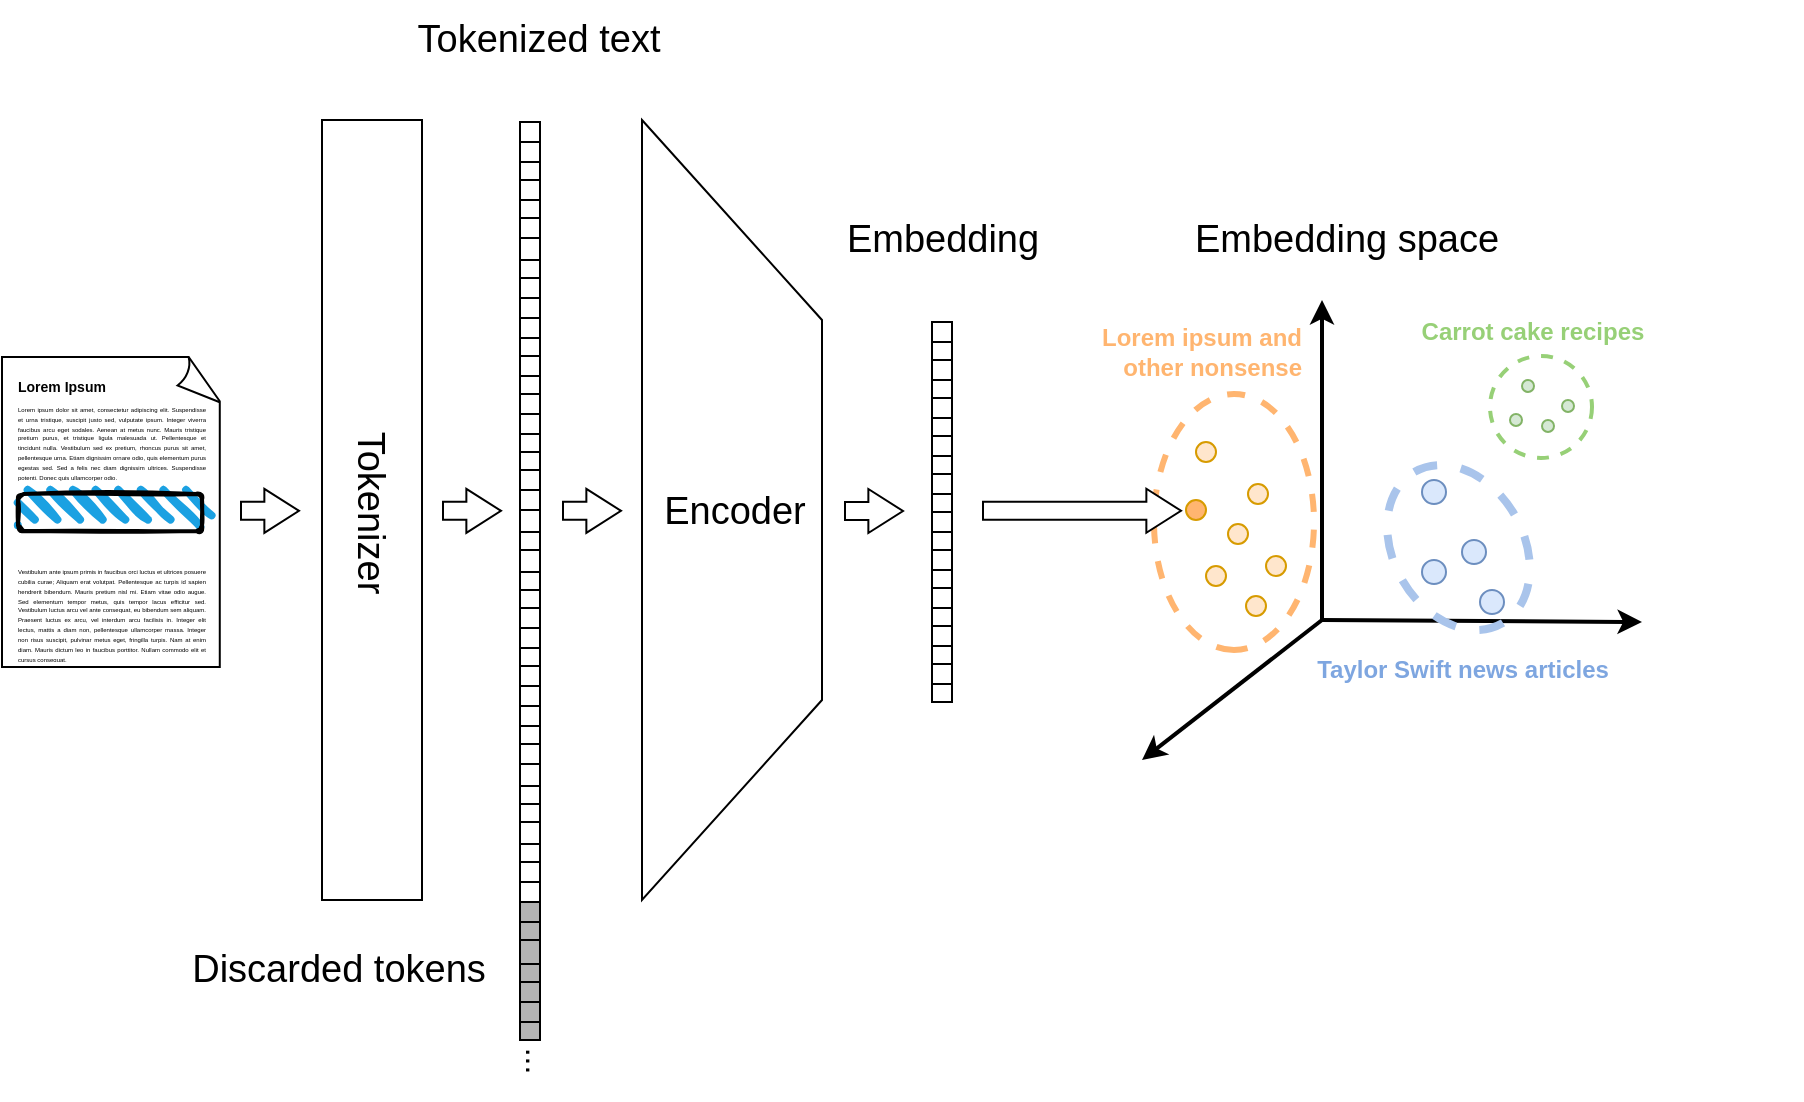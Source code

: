 <mxfile version="28.2.1">
  <diagram name="Page-1" id="63RkQB6hJiAMp5PNXHpP">
    <mxGraphModel dx="1408" dy="1123" grid="1" gridSize="10" guides="1" tooltips="1" connect="1" arrows="1" fold="1" page="1" pageScale="1" pageWidth="980" pageHeight="690" math="0" shadow="0">
      <root>
        <mxCell id="0" />
        <mxCell id="1" parent="0" />
        <mxCell id="D6EPefc00M1v3JbbzIcs-1" value="" style="shape=trapezoid;perimeter=trapezoidPerimeter;whiteSpace=wrap;html=1;fixedSize=1;rotation=90;size=100;" parent="1" vertex="1">
          <mxGeometry x="210" y="240" width="390" height="90" as="geometry" />
        </mxCell>
        <mxCell id="D6EPefc00M1v3JbbzIcs-21" value="" style="shape=table;startSize=0;container=1;collapsible=0;childLayout=tableLayout;" parent="1" vertex="1">
          <mxGeometry x="505" y="191" width="10" height="190" as="geometry" />
        </mxCell>
        <mxCell id="D6EPefc00M1v3JbbzIcs-22" value="" style="shape=tableRow;horizontal=0;startSize=0;swimlaneHead=0;swimlaneBody=0;strokeColor=inherit;top=0;left=0;bottom=0;right=0;collapsible=0;dropTarget=0;fillColor=none;points=[[0,0.5],[1,0.5]];portConstraint=eastwest;" parent="D6EPefc00M1v3JbbzIcs-21" vertex="1">
          <mxGeometry width="10" height="10" as="geometry" />
        </mxCell>
        <mxCell id="D6EPefc00M1v3JbbzIcs-23" value="" style="shape=partialRectangle;html=1;whiteSpace=wrap;connectable=0;strokeColor=inherit;overflow=hidden;fillColor=none;top=0;left=0;bottom=0;right=0;pointerEvents=1;" parent="D6EPefc00M1v3JbbzIcs-22" vertex="1">
          <mxGeometry width="10" height="10" as="geometry">
            <mxRectangle width="10" height="10" as="alternateBounds" />
          </mxGeometry>
        </mxCell>
        <mxCell id="D6EPefc00M1v3JbbzIcs-24" value="" style="shape=tableRow;horizontal=0;startSize=0;swimlaneHead=0;swimlaneBody=0;strokeColor=inherit;top=0;left=0;bottom=0;right=0;collapsible=0;dropTarget=0;fillColor=none;points=[[0,0.5],[1,0.5]];portConstraint=eastwest;" parent="D6EPefc00M1v3JbbzIcs-21" vertex="1">
          <mxGeometry y="10" width="10" height="9" as="geometry" />
        </mxCell>
        <mxCell id="D6EPefc00M1v3JbbzIcs-25" value="" style="shape=partialRectangle;html=1;whiteSpace=wrap;connectable=0;strokeColor=inherit;overflow=hidden;fillColor=none;top=0;left=0;bottom=0;right=0;pointerEvents=1;" parent="D6EPefc00M1v3JbbzIcs-24" vertex="1">
          <mxGeometry width="10" height="9" as="geometry">
            <mxRectangle width="10" height="9" as="alternateBounds" />
          </mxGeometry>
        </mxCell>
        <mxCell id="D6EPefc00M1v3JbbzIcs-26" value="" style="shape=tableRow;horizontal=0;startSize=0;swimlaneHead=0;swimlaneBody=0;strokeColor=inherit;top=0;left=0;bottom=0;right=0;collapsible=0;dropTarget=0;fillColor=none;points=[[0,0.5],[1,0.5]];portConstraint=eastwest;" parent="D6EPefc00M1v3JbbzIcs-21" vertex="1">
          <mxGeometry y="19" width="10" height="10" as="geometry" />
        </mxCell>
        <mxCell id="D6EPefc00M1v3JbbzIcs-27" value="" style="shape=partialRectangle;html=1;whiteSpace=wrap;connectable=0;strokeColor=inherit;overflow=hidden;fillColor=none;top=0;left=0;bottom=0;right=0;pointerEvents=1;" parent="D6EPefc00M1v3JbbzIcs-26" vertex="1">
          <mxGeometry width="10" height="10" as="geometry">
            <mxRectangle width="10" height="10" as="alternateBounds" />
          </mxGeometry>
        </mxCell>
        <mxCell id="D6EPefc00M1v3JbbzIcs-28" value="" style="shape=tableRow;horizontal=0;startSize=0;swimlaneHead=0;swimlaneBody=0;strokeColor=inherit;top=0;left=0;bottom=0;right=0;collapsible=0;dropTarget=0;fillColor=none;points=[[0,0.5],[1,0.5]];portConstraint=eastwest;" parent="D6EPefc00M1v3JbbzIcs-21" vertex="1">
          <mxGeometry y="29" width="10" height="9" as="geometry" />
        </mxCell>
        <mxCell id="D6EPefc00M1v3JbbzIcs-29" value="" style="shape=partialRectangle;html=1;whiteSpace=wrap;connectable=0;strokeColor=inherit;overflow=hidden;fillColor=none;top=0;left=0;bottom=0;right=0;pointerEvents=1;" parent="D6EPefc00M1v3JbbzIcs-28" vertex="1">
          <mxGeometry width="10" height="9" as="geometry">
            <mxRectangle width="10" height="9" as="alternateBounds" />
          </mxGeometry>
        </mxCell>
        <mxCell id="D6EPefc00M1v3JbbzIcs-30" value="" style="shape=tableRow;horizontal=0;startSize=0;swimlaneHead=0;swimlaneBody=0;strokeColor=inherit;top=0;left=0;bottom=0;right=0;collapsible=0;dropTarget=0;fillColor=none;points=[[0,0.5],[1,0.5]];portConstraint=eastwest;" parent="D6EPefc00M1v3JbbzIcs-21" vertex="1">
          <mxGeometry y="38" width="10" height="10" as="geometry" />
        </mxCell>
        <mxCell id="D6EPefc00M1v3JbbzIcs-31" value="" style="shape=partialRectangle;html=1;whiteSpace=wrap;connectable=0;strokeColor=inherit;overflow=hidden;fillColor=none;top=0;left=0;bottom=0;right=0;pointerEvents=1;" parent="D6EPefc00M1v3JbbzIcs-30" vertex="1">
          <mxGeometry width="10" height="10" as="geometry">
            <mxRectangle width="10" height="10" as="alternateBounds" />
          </mxGeometry>
        </mxCell>
        <mxCell id="D6EPefc00M1v3JbbzIcs-32" value="" style="shape=tableRow;horizontal=0;startSize=0;swimlaneHead=0;swimlaneBody=0;strokeColor=inherit;top=0;left=0;bottom=0;right=0;collapsible=0;dropTarget=0;fillColor=none;points=[[0,0.5],[1,0.5]];portConstraint=eastwest;" parent="D6EPefc00M1v3JbbzIcs-21" vertex="1">
          <mxGeometry y="48" width="10" height="9" as="geometry" />
        </mxCell>
        <mxCell id="D6EPefc00M1v3JbbzIcs-33" value="" style="shape=partialRectangle;html=1;whiteSpace=wrap;connectable=0;strokeColor=inherit;overflow=hidden;fillColor=none;top=0;left=0;bottom=0;right=0;pointerEvents=1;" parent="D6EPefc00M1v3JbbzIcs-32" vertex="1">
          <mxGeometry width="10" height="9" as="geometry">
            <mxRectangle width="10" height="9" as="alternateBounds" />
          </mxGeometry>
        </mxCell>
        <mxCell id="D6EPefc00M1v3JbbzIcs-34" value="" style="shape=tableRow;horizontal=0;startSize=0;swimlaneHead=0;swimlaneBody=0;strokeColor=inherit;top=0;left=0;bottom=0;right=0;collapsible=0;dropTarget=0;fillColor=none;points=[[0,0.5],[1,0.5]];portConstraint=eastwest;" parent="D6EPefc00M1v3JbbzIcs-21" vertex="1">
          <mxGeometry y="57" width="10" height="10" as="geometry" />
        </mxCell>
        <mxCell id="D6EPefc00M1v3JbbzIcs-35" value="" style="shape=partialRectangle;html=1;whiteSpace=wrap;connectable=0;strokeColor=inherit;overflow=hidden;fillColor=none;top=0;left=0;bottom=0;right=0;pointerEvents=1;" parent="D6EPefc00M1v3JbbzIcs-34" vertex="1">
          <mxGeometry width="10" height="10" as="geometry">
            <mxRectangle width="10" height="10" as="alternateBounds" />
          </mxGeometry>
        </mxCell>
        <mxCell id="D6EPefc00M1v3JbbzIcs-36" value="" style="shape=tableRow;horizontal=0;startSize=0;swimlaneHead=0;swimlaneBody=0;strokeColor=inherit;top=0;left=0;bottom=0;right=0;collapsible=0;dropTarget=0;fillColor=none;points=[[0,0.5],[1,0.5]];portConstraint=eastwest;" parent="D6EPefc00M1v3JbbzIcs-21" vertex="1">
          <mxGeometry y="67" width="10" height="9" as="geometry" />
        </mxCell>
        <mxCell id="D6EPefc00M1v3JbbzIcs-37" value="" style="shape=partialRectangle;html=1;whiteSpace=wrap;connectable=0;strokeColor=inherit;overflow=hidden;fillColor=none;top=0;left=0;bottom=0;right=0;pointerEvents=1;" parent="D6EPefc00M1v3JbbzIcs-36" vertex="1">
          <mxGeometry width="10" height="9" as="geometry">
            <mxRectangle width="10" height="9" as="alternateBounds" />
          </mxGeometry>
        </mxCell>
        <mxCell id="D6EPefc00M1v3JbbzIcs-38" value="" style="shape=tableRow;horizontal=0;startSize=0;swimlaneHead=0;swimlaneBody=0;strokeColor=inherit;top=0;left=0;bottom=0;right=0;collapsible=0;dropTarget=0;fillColor=none;points=[[0,0.5],[1,0.5]];portConstraint=eastwest;" parent="D6EPefc00M1v3JbbzIcs-21" vertex="1">
          <mxGeometry y="76" width="10" height="10" as="geometry" />
        </mxCell>
        <mxCell id="D6EPefc00M1v3JbbzIcs-39" value="" style="shape=partialRectangle;html=1;whiteSpace=wrap;connectable=0;strokeColor=inherit;overflow=hidden;fillColor=none;top=0;left=0;bottom=0;right=0;pointerEvents=1;" parent="D6EPefc00M1v3JbbzIcs-38" vertex="1">
          <mxGeometry width="10" height="10" as="geometry">
            <mxRectangle width="10" height="10" as="alternateBounds" />
          </mxGeometry>
        </mxCell>
        <mxCell id="D6EPefc00M1v3JbbzIcs-40" value="" style="shape=tableRow;horizontal=0;startSize=0;swimlaneHead=0;swimlaneBody=0;strokeColor=inherit;top=0;left=0;bottom=0;right=0;collapsible=0;dropTarget=0;fillColor=none;points=[[0,0.5],[1,0.5]];portConstraint=eastwest;" parent="D6EPefc00M1v3JbbzIcs-21" vertex="1">
          <mxGeometry y="86" width="10" height="9" as="geometry" />
        </mxCell>
        <mxCell id="D6EPefc00M1v3JbbzIcs-41" value="" style="shape=partialRectangle;html=1;whiteSpace=wrap;connectable=0;strokeColor=inherit;overflow=hidden;fillColor=none;top=0;left=0;bottom=0;right=0;pointerEvents=1;" parent="D6EPefc00M1v3JbbzIcs-40" vertex="1">
          <mxGeometry width="10" height="9" as="geometry">
            <mxRectangle width="10" height="9" as="alternateBounds" />
          </mxGeometry>
        </mxCell>
        <mxCell id="D6EPefc00M1v3JbbzIcs-42" value="" style="shape=tableRow;horizontal=0;startSize=0;swimlaneHead=0;swimlaneBody=0;strokeColor=inherit;top=0;left=0;bottom=0;right=0;collapsible=0;dropTarget=0;fillColor=none;points=[[0,0.5],[1,0.5]];portConstraint=eastwest;" parent="D6EPefc00M1v3JbbzIcs-21" vertex="1">
          <mxGeometry y="95" width="10" height="10" as="geometry" />
        </mxCell>
        <mxCell id="D6EPefc00M1v3JbbzIcs-43" value="" style="shape=partialRectangle;html=1;whiteSpace=wrap;connectable=0;strokeColor=inherit;overflow=hidden;fillColor=none;top=0;left=0;bottom=0;right=0;pointerEvents=1;" parent="D6EPefc00M1v3JbbzIcs-42" vertex="1">
          <mxGeometry width="10" height="10" as="geometry">
            <mxRectangle width="10" height="10" as="alternateBounds" />
          </mxGeometry>
        </mxCell>
        <mxCell id="D6EPefc00M1v3JbbzIcs-44" value="" style="shape=tableRow;horizontal=0;startSize=0;swimlaneHead=0;swimlaneBody=0;strokeColor=inherit;top=0;left=0;bottom=0;right=0;collapsible=0;dropTarget=0;fillColor=none;points=[[0,0.5],[1,0.5]];portConstraint=eastwest;" parent="D6EPefc00M1v3JbbzIcs-21" vertex="1">
          <mxGeometry y="105" width="10" height="9" as="geometry" />
        </mxCell>
        <mxCell id="D6EPefc00M1v3JbbzIcs-45" value="" style="shape=partialRectangle;html=1;whiteSpace=wrap;connectable=0;strokeColor=inherit;overflow=hidden;fillColor=none;top=0;left=0;bottom=0;right=0;pointerEvents=1;" parent="D6EPefc00M1v3JbbzIcs-44" vertex="1">
          <mxGeometry width="10" height="9" as="geometry">
            <mxRectangle width="10" height="9" as="alternateBounds" />
          </mxGeometry>
        </mxCell>
        <mxCell id="D6EPefc00M1v3JbbzIcs-46" value="" style="shape=tableRow;horizontal=0;startSize=0;swimlaneHead=0;swimlaneBody=0;strokeColor=inherit;top=0;left=0;bottom=0;right=0;collapsible=0;dropTarget=0;fillColor=none;points=[[0,0.5],[1,0.5]];portConstraint=eastwest;" parent="D6EPefc00M1v3JbbzIcs-21" vertex="1">
          <mxGeometry y="114" width="10" height="10" as="geometry" />
        </mxCell>
        <mxCell id="D6EPefc00M1v3JbbzIcs-47" value="" style="shape=partialRectangle;html=1;whiteSpace=wrap;connectable=0;strokeColor=inherit;overflow=hidden;fillColor=none;top=0;left=0;bottom=0;right=0;pointerEvents=1;" parent="D6EPefc00M1v3JbbzIcs-46" vertex="1">
          <mxGeometry width="10" height="10" as="geometry">
            <mxRectangle width="10" height="10" as="alternateBounds" />
          </mxGeometry>
        </mxCell>
        <mxCell id="D6EPefc00M1v3JbbzIcs-48" value="" style="shape=tableRow;horizontal=0;startSize=0;swimlaneHead=0;swimlaneBody=0;strokeColor=inherit;top=0;left=0;bottom=0;right=0;collapsible=0;dropTarget=0;fillColor=none;points=[[0,0.5],[1,0.5]];portConstraint=eastwest;" parent="D6EPefc00M1v3JbbzIcs-21" vertex="1">
          <mxGeometry y="124" width="10" height="9" as="geometry" />
        </mxCell>
        <mxCell id="D6EPefc00M1v3JbbzIcs-49" value="" style="shape=partialRectangle;html=1;whiteSpace=wrap;connectable=0;strokeColor=inherit;overflow=hidden;fillColor=none;top=0;left=0;bottom=0;right=0;pointerEvents=1;" parent="D6EPefc00M1v3JbbzIcs-48" vertex="1">
          <mxGeometry width="10" height="9" as="geometry">
            <mxRectangle width="10" height="9" as="alternateBounds" />
          </mxGeometry>
        </mxCell>
        <mxCell id="D6EPefc00M1v3JbbzIcs-50" value="" style="shape=tableRow;horizontal=0;startSize=0;swimlaneHead=0;swimlaneBody=0;strokeColor=inherit;top=0;left=0;bottom=0;right=0;collapsible=0;dropTarget=0;fillColor=none;points=[[0,0.5],[1,0.5]];portConstraint=eastwest;" parent="D6EPefc00M1v3JbbzIcs-21" vertex="1">
          <mxGeometry y="133" width="10" height="10" as="geometry" />
        </mxCell>
        <mxCell id="D6EPefc00M1v3JbbzIcs-51" value="" style="shape=partialRectangle;html=1;whiteSpace=wrap;connectable=0;strokeColor=inherit;overflow=hidden;fillColor=none;top=0;left=0;bottom=0;right=0;pointerEvents=1;" parent="D6EPefc00M1v3JbbzIcs-50" vertex="1">
          <mxGeometry width="10" height="10" as="geometry">
            <mxRectangle width="10" height="10" as="alternateBounds" />
          </mxGeometry>
        </mxCell>
        <mxCell id="D6EPefc00M1v3JbbzIcs-52" value="" style="shape=tableRow;horizontal=0;startSize=0;swimlaneHead=0;swimlaneBody=0;strokeColor=inherit;top=0;left=0;bottom=0;right=0;collapsible=0;dropTarget=0;fillColor=none;points=[[0,0.5],[1,0.5]];portConstraint=eastwest;" parent="D6EPefc00M1v3JbbzIcs-21" vertex="1">
          <mxGeometry y="143" width="10" height="9" as="geometry" />
        </mxCell>
        <mxCell id="D6EPefc00M1v3JbbzIcs-53" value="" style="shape=partialRectangle;html=1;whiteSpace=wrap;connectable=0;strokeColor=inherit;overflow=hidden;fillColor=none;top=0;left=0;bottom=0;right=0;pointerEvents=1;" parent="D6EPefc00M1v3JbbzIcs-52" vertex="1">
          <mxGeometry width="10" height="9" as="geometry">
            <mxRectangle width="10" height="9" as="alternateBounds" />
          </mxGeometry>
        </mxCell>
        <mxCell id="D6EPefc00M1v3JbbzIcs-54" value="" style="shape=tableRow;horizontal=0;startSize=0;swimlaneHead=0;swimlaneBody=0;strokeColor=inherit;top=0;left=0;bottom=0;right=0;collapsible=0;dropTarget=0;fillColor=none;points=[[0,0.5],[1,0.5]];portConstraint=eastwest;" parent="D6EPefc00M1v3JbbzIcs-21" vertex="1">
          <mxGeometry y="152" width="10" height="10" as="geometry" />
        </mxCell>
        <mxCell id="D6EPefc00M1v3JbbzIcs-55" value="" style="shape=partialRectangle;html=1;whiteSpace=wrap;connectable=0;strokeColor=inherit;overflow=hidden;fillColor=none;top=0;left=0;bottom=0;right=0;pointerEvents=1;" parent="D6EPefc00M1v3JbbzIcs-54" vertex="1">
          <mxGeometry width="10" height="10" as="geometry">
            <mxRectangle width="10" height="10" as="alternateBounds" />
          </mxGeometry>
        </mxCell>
        <mxCell id="D6EPefc00M1v3JbbzIcs-56" value="" style="shape=tableRow;horizontal=0;startSize=0;swimlaneHead=0;swimlaneBody=0;strokeColor=inherit;top=0;left=0;bottom=0;right=0;collapsible=0;dropTarget=0;fillColor=none;points=[[0,0.5],[1,0.5]];portConstraint=eastwest;" parent="D6EPefc00M1v3JbbzIcs-21" vertex="1">
          <mxGeometry y="162" width="10" height="9" as="geometry" />
        </mxCell>
        <mxCell id="D6EPefc00M1v3JbbzIcs-57" value="" style="shape=partialRectangle;html=1;whiteSpace=wrap;connectable=0;strokeColor=inherit;overflow=hidden;fillColor=none;top=0;left=0;bottom=0;right=0;pointerEvents=1;" parent="D6EPefc00M1v3JbbzIcs-56" vertex="1">
          <mxGeometry width="10" height="9" as="geometry">
            <mxRectangle width="10" height="9" as="alternateBounds" />
          </mxGeometry>
        </mxCell>
        <mxCell id="D6EPefc00M1v3JbbzIcs-58" value="" style="shape=tableRow;horizontal=0;startSize=0;swimlaneHead=0;swimlaneBody=0;strokeColor=inherit;top=0;left=0;bottom=0;right=0;collapsible=0;dropTarget=0;fillColor=none;points=[[0,0.5],[1,0.5]];portConstraint=eastwest;" parent="D6EPefc00M1v3JbbzIcs-21" vertex="1">
          <mxGeometry y="171" width="10" height="10" as="geometry" />
        </mxCell>
        <mxCell id="D6EPefc00M1v3JbbzIcs-59" value="" style="shape=partialRectangle;html=1;whiteSpace=wrap;connectable=0;strokeColor=inherit;overflow=hidden;fillColor=none;top=0;left=0;bottom=0;right=0;pointerEvents=1;" parent="D6EPefc00M1v3JbbzIcs-58" vertex="1">
          <mxGeometry width="10" height="10" as="geometry">
            <mxRectangle width="10" height="10" as="alternateBounds" />
          </mxGeometry>
        </mxCell>
        <mxCell id="D6EPefc00M1v3JbbzIcs-60" value="" style="shape=tableRow;horizontal=0;startSize=0;swimlaneHead=0;swimlaneBody=0;strokeColor=inherit;top=0;left=0;bottom=0;right=0;collapsible=0;dropTarget=0;fillColor=none;points=[[0,0.5],[1,0.5]];portConstraint=eastwest;" parent="D6EPefc00M1v3JbbzIcs-21" vertex="1">
          <mxGeometry y="181" width="10" height="9" as="geometry" />
        </mxCell>
        <mxCell id="D6EPefc00M1v3JbbzIcs-61" value="" style="shape=partialRectangle;html=1;whiteSpace=wrap;connectable=0;strokeColor=inherit;overflow=hidden;fillColor=none;top=0;left=0;bottom=0;right=0;pointerEvents=1;" parent="D6EPefc00M1v3JbbzIcs-60" vertex="1">
          <mxGeometry width="10" height="9" as="geometry">
            <mxRectangle width="10" height="9" as="alternateBounds" />
          </mxGeometry>
        </mxCell>
        <mxCell id="D6EPefc00M1v3JbbzIcs-62" value="&lt;div&gt;&lt;font style=&quot;font-size: 19px;&quot;&gt;Embedding&lt;/font&gt;&lt;/div&gt;" style="text;html=1;align=center;verticalAlign=middle;resizable=0;points=[];autosize=1;strokeColor=none;fillColor=none;" parent="1" vertex="1">
          <mxGeometry x="450" y="130" width="120" height="40" as="geometry" />
        </mxCell>
        <mxCell id="D6EPefc00M1v3JbbzIcs-63" value="&lt;font style=&quot;font-size: 19px;&quot;&gt;Encoder&lt;/font&gt;" style="text;html=1;align=center;verticalAlign=middle;resizable=0;points=[];autosize=1;strokeColor=none;fillColor=none;" parent="1" vertex="1">
          <mxGeometry x="361" y="266" width="90" height="40" as="geometry" />
        </mxCell>
        <mxCell id="D6EPefc00M1v3JbbzIcs-64" value="" style="shape=flexArrow;endArrow=classic;html=1;rounded=0;width=9;endSize=5.44;endWidth=12;" parent="1" edge="1">
          <mxGeometry width="50" height="50" relative="1" as="geometry">
            <mxPoint x="461" y="285.5" as="sourcePoint" />
            <mxPoint x="491" y="285.5" as="targetPoint" />
          </mxGeometry>
        </mxCell>
        <mxCell id="hwl1pWc82w8BFcPSDjfb-5" value="" style="group" vertex="1" connectable="0" parent="1">
          <mxGeometry x="40" y="208.5" width="110" height="155" as="geometry" />
        </mxCell>
        <mxCell id="hwl1pWc82w8BFcPSDjfb-1" value="" style="whiteSpace=wrap;html=1;shape=mxgraph.basic.document" vertex="1" parent="hwl1pWc82w8BFcPSDjfb-5">
          <mxGeometry width="110" height="155" as="geometry" />
        </mxCell>
        <mxCell id="hwl1pWc82w8BFcPSDjfb-3" value="&lt;div style=&quot;line-height: 30%;&quot;&gt;&lt;div align=&quot;justify&quot;&gt;&lt;font style=&quot;line-height: 30%; font-size: 7px;&quot;&gt;&lt;b&gt;Lorem Ipsum&lt;/b&gt;&lt;/font&gt;&lt;font style=&quot;line-height: 30%; font-size: 3px;&quot;&gt;&lt;font&gt;&lt;br&gt;&lt;br&gt;Lorem ipsum dolor sit amet, consectetur adipiscing elit. Suspendisse et urna tristique, suscipit justo sed, vulputate ipsum. Integer viverra faucibus arcu eget sodales. Aenean at metus nunc. Mauris tristique pretium purus, et tristique ligula malesuada ut. Pellentesque et tincidunt nulla. Vestibulum sed ex pretium, rhoncus purus sit amet, pellentesque urna. Etiam dignissim ornare odio, quis elementum purus egestas sed. Sed a felis nec diam dignissim ultrices. Suspendisse potenti. Donec quis ullamcorper odio.&lt;/font&gt;&lt;/font&gt;&lt;/div&gt;&lt;div align=&quot;justify&quot; style=&quot;line-height: 0%;&quot;&gt;&lt;font style=&quot;font-size: 3px;&quot;&gt;&lt;br&gt;&lt;/font&gt;&lt;/div&gt;&lt;div align=&quot;justify&quot; style=&quot;line-height: 0%;&quot;&gt;&lt;font style=&quot;font-size: 3px;&quot;&gt;&lt;br&gt;&lt;/font&gt;&lt;/div&gt;&lt;div align=&quot;justify&quot; style=&quot;line-height: 0%;&quot;&gt;&lt;font style=&quot;font-size: 3px;&quot;&gt;&lt;br&gt;&lt;/font&gt;&lt;/div&gt;&lt;div align=&quot;justify&quot; style=&quot;line-height: 0%;&quot;&gt;&lt;font style=&quot;font-size: 3px;&quot;&gt;&lt;br&gt;&lt;/font&gt;&lt;/div&gt;&lt;div align=&quot;justify&quot; style=&quot;line-height: 0%;&quot;&gt;&lt;font style=&quot;font-size: 3px;&quot;&gt;&lt;br&gt;&lt;/font&gt;&lt;/div&gt;&lt;div align=&quot;justify&quot; style=&quot;line-height: 0%;&quot;&gt;&lt;font style=&quot;font-size: 3px;&quot;&gt;&lt;br&gt;&lt;/font&gt;&lt;/div&gt;&lt;div align=&quot;justify&quot; style=&quot;line-height: 0%;&quot;&gt;&lt;font style=&quot;font-size: 3px;&quot;&gt;&lt;br&gt;&lt;/font&gt;&lt;/div&gt;&lt;div align=&quot;justify&quot; style=&quot;line-height: 0%;&quot;&gt;&lt;font style=&quot;font-size: 3px;&quot;&gt;&lt;br&gt;&lt;/font&gt;&lt;/div&gt;&lt;div align=&quot;justify&quot; style=&quot;line-height: 0%;&quot;&gt;&lt;font style=&quot;font-size: 3px;&quot;&gt;&lt;br&gt;&lt;/font&gt;&lt;/div&gt;&lt;div align=&quot;justify&quot; style=&quot;line-height: 0%;&quot;&gt;&lt;font style=&quot;font-size: 3px;&quot;&gt;&lt;br&gt;&lt;/font&gt;&lt;/div&gt;&lt;div align=&quot;justify&quot; style=&quot;line-height: 0%;&quot;&gt;&lt;font style=&quot;font-size: 3px;&quot;&gt;&lt;br&gt;&lt;/font&gt;&lt;/div&gt;&lt;div align=&quot;justify&quot; style=&quot;line-height: 0%;&quot;&gt;&lt;font style=&quot;font-size: 3px;&quot;&gt;&lt;br&gt;&lt;/font&gt;&lt;/div&gt;&lt;div align=&quot;justify&quot; style=&quot;line-height: 0%;&quot;&gt;&lt;font style=&quot;font-size: 3px;&quot;&gt;&lt;br&gt;&lt;/font&gt;&lt;/div&gt;&lt;div align=&quot;justify&quot; style=&quot;line-height: 0%;&quot;&gt;&lt;font style=&quot;font-size: 3px;&quot;&gt;&lt;br&gt;&lt;/font&gt;&lt;/div&gt;&lt;div align=&quot;justify&quot;&gt;&lt;font style=&quot;line-height: 30%; font-size: 3px;&quot;&gt;Vestibulum ante ipsum primis in faucibus orci luctus et ultrices posuere cubilia curae; Aliquam erat volutpat. Pellentesque ac turpis id sapien hendrerit bibendum. Mauris pretium nisl mi. Etiam vitae odio augue. Sed elementum tempor metus, quis tempor lacus efficitur sed. Vestibulum luctus arcu vel ante consequat, eu bibendum sem aliquam. Praesent luctus ex arcu, vel interdum arcu facilisis in. Integer elit lectus, mattis a diam non, pellentesque ullamcorper massa. Integer non risus suscipit, pulvinar metus eget, fringilla turpis. Nam at enim diam. Mauris dictum leo in faucibus porttitor. Nullam commodo elit et cursus consequat.&lt;/font&gt;&lt;/div&gt;&lt;/div&gt;" style="text;html=1;whiteSpace=wrap;overflow=hidden;rounded=0;spacing=0;" vertex="1" parent="hwl1pWc82w8BFcPSDjfb-5">
          <mxGeometry x="8" y="7" width="92" height="140" as="geometry" />
        </mxCell>
        <mxCell id="hwl1pWc82w8BFcPSDjfb-4" value="" style="rounded=1;whiteSpace=wrap;html=1;strokeWidth=2;fillWeight=4;hachureGap=8;hachureAngle=45;fillColor=#1ba1e2;sketch=1;" vertex="1" parent="hwl1pWc82w8BFcPSDjfb-5">
          <mxGeometry x="8" y="68.5" width="92" height="18.5" as="geometry" />
        </mxCell>
        <mxCell id="hwl1pWc82w8BFcPSDjfb-48" value="" style="rounded=0;whiteSpace=wrap;html=1;" vertex="1" parent="1">
          <mxGeometry x="200" y="90" width="50" height="390" as="geometry" />
        </mxCell>
        <mxCell id="hwl1pWc82w8BFcPSDjfb-168" value="&lt;font style=&quot;font-size: 19px;&quot;&gt;Tokenizer&lt;/font&gt;" style="text;html=1;align=center;verticalAlign=middle;resizable=0;points=[];autosize=1;strokeColor=none;fillColor=none;rotation=90;" vertex="1" parent="1">
          <mxGeometry x="174" y="266" width="100" height="40" as="geometry" />
        </mxCell>
        <mxCell id="hwl1pWc82w8BFcPSDjfb-221" value="" style="shape=flexArrow;endArrow=classic;html=1;rounded=0;width=9;endSize=5.44;endWidth=12;" edge="1" parent="1">
          <mxGeometry width="50" height="50" relative="1" as="geometry">
            <mxPoint x="159" y="285.41" as="sourcePoint" />
            <mxPoint x="189" y="285.41" as="targetPoint" />
          </mxGeometry>
        </mxCell>
        <mxCell id="hwl1pWc82w8BFcPSDjfb-222" value="" style="group" vertex="1" connectable="0" parent="1">
          <mxGeometry x="293" y="91" width="30" height="489" as="geometry" />
        </mxCell>
        <mxCell id="hwl1pWc82w8BFcPSDjfb-49" value="" style="shape=table;startSize=0;container=1;collapsible=0;childLayout=tableLayout;" vertex="1" parent="hwl1pWc82w8BFcPSDjfb-222">
          <mxGeometry x="6" width="10" height="390" as="geometry" />
        </mxCell>
        <mxCell id="hwl1pWc82w8BFcPSDjfb-50" value="" style="shape=tableRow;horizontal=0;startSize=0;swimlaneHead=0;swimlaneBody=0;strokeColor=inherit;top=0;left=0;bottom=0;right=0;collapsible=0;dropTarget=0;fillColor=none;points=[[0,0.5],[1,0.5]];portConstraint=eastwest;" vertex="1" parent="hwl1pWc82w8BFcPSDjfb-49">
          <mxGeometry width="10" height="10" as="geometry" />
        </mxCell>
        <mxCell id="hwl1pWc82w8BFcPSDjfb-51" value="" style="shape=partialRectangle;html=1;whiteSpace=wrap;connectable=0;strokeColor=inherit;overflow=hidden;fillColor=none;top=0;left=0;bottom=0;right=0;pointerEvents=1;" vertex="1" parent="hwl1pWc82w8BFcPSDjfb-50">
          <mxGeometry width="10" height="10" as="geometry">
            <mxRectangle width="10" height="10" as="alternateBounds" />
          </mxGeometry>
        </mxCell>
        <mxCell id="hwl1pWc82w8BFcPSDjfb-52" value="" style="shape=tableRow;horizontal=0;startSize=0;swimlaneHead=0;swimlaneBody=0;strokeColor=inherit;top=0;left=0;bottom=0;right=0;collapsible=0;dropTarget=0;fillColor=none;points=[[0,0.5],[1,0.5]];portConstraint=eastwest;" vertex="1" parent="hwl1pWc82w8BFcPSDjfb-49">
          <mxGeometry y="10" width="10" height="10" as="geometry" />
        </mxCell>
        <mxCell id="hwl1pWc82w8BFcPSDjfb-53" value="" style="shape=partialRectangle;html=1;whiteSpace=wrap;connectable=0;strokeColor=inherit;overflow=hidden;fillColor=none;top=0;left=0;bottom=0;right=0;pointerEvents=1;" vertex="1" parent="hwl1pWc82w8BFcPSDjfb-52">
          <mxGeometry width="10" height="10" as="geometry">
            <mxRectangle width="10" height="10" as="alternateBounds" />
          </mxGeometry>
        </mxCell>
        <mxCell id="hwl1pWc82w8BFcPSDjfb-54" value="" style="shape=tableRow;horizontal=0;startSize=0;swimlaneHead=0;swimlaneBody=0;strokeColor=inherit;top=0;left=0;bottom=0;right=0;collapsible=0;dropTarget=0;fillColor=none;points=[[0,0.5],[1,0.5]];portConstraint=eastwest;" vertex="1" parent="hwl1pWc82w8BFcPSDjfb-49">
          <mxGeometry y="20" width="10" height="9" as="geometry" />
        </mxCell>
        <mxCell id="hwl1pWc82w8BFcPSDjfb-55" value="" style="shape=partialRectangle;html=1;whiteSpace=wrap;connectable=0;strokeColor=inherit;overflow=hidden;fillColor=none;top=0;left=0;bottom=0;right=0;pointerEvents=1;" vertex="1" parent="hwl1pWc82w8BFcPSDjfb-54">
          <mxGeometry width="10" height="9" as="geometry">
            <mxRectangle width="10" height="9" as="alternateBounds" />
          </mxGeometry>
        </mxCell>
        <mxCell id="hwl1pWc82w8BFcPSDjfb-56" value="" style="shape=tableRow;horizontal=0;startSize=0;swimlaneHead=0;swimlaneBody=0;strokeColor=inherit;top=0;left=0;bottom=0;right=0;collapsible=0;dropTarget=0;fillColor=none;points=[[0,0.5],[1,0.5]];portConstraint=eastwest;" vertex="1" parent="hwl1pWc82w8BFcPSDjfb-49">
          <mxGeometry y="29" width="10" height="10" as="geometry" />
        </mxCell>
        <mxCell id="hwl1pWc82w8BFcPSDjfb-57" value="" style="shape=partialRectangle;html=1;whiteSpace=wrap;connectable=0;strokeColor=inherit;overflow=hidden;fillColor=none;top=0;left=0;bottom=0;right=0;pointerEvents=1;" vertex="1" parent="hwl1pWc82w8BFcPSDjfb-56">
          <mxGeometry width="10" height="10" as="geometry">
            <mxRectangle width="10" height="10" as="alternateBounds" />
          </mxGeometry>
        </mxCell>
        <mxCell id="hwl1pWc82w8BFcPSDjfb-58" value="" style="shape=tableRow;horizontal=0;startSize=0;swimlaneHead=0;swimlaneBody=0;strokeColor=inherit;top=0;left=0;bottom=0;right=0;collapsible=0;dropTarget=0;fillColor=none;points=[[0,0.5],[1,0.5]];portConstraint=eastwest;" vertex="1" parent="hwl1pWc82w8BFcPSDjfb-49">
          <mxGeometry y="39" width="10" height="9" as="geometry" />
        </mxCell>
        <mxCell id="hwl1pWc82w8BFcPSDjfb-59" value="" style="shape=partialRectangle;html=1;whiteSpace=wrap;connectable=0;strokeColor=inherit;overflow=hidden;fillColor=none;top=0;left=0;bottom=0;right=0;pointerEvents=1;" vertex="1" parent="hwl1pWc82w8BFcPSDjfb-58">
          <mxGeometry width="10" height="9" as="geometry">
            <mxRectangle width="10" height="9" as="alternateBounds" />
          </mxGeometry>
        </mxCell>
        <mxCell id="hwl1pWc82w8BFcPSDjfb-60" value="" style="shape=tableRow;horizontal=0;startSize=0;swimlaneHead=0;swimlaneBody=0;strokeColor=inherit;top=0;left=0;bottom=0;right=0;collapsible=0;dropTarget=0;fillColor=none;points=[[0,0.5],[1,0.5]];portConstraint=eastwest;" vertex="1" parent="hwl1pWc82w8BFcPSDjfb-49">
          <mxGeometry y="48" width="10" height="10" as="geometry" />
        </mxCell>
        <mxCell id="hwl1pWc82w8BFcPSDjfb-61" value="" style="shape=partialRectangle;html=1;whiteSpace=wrap;connectable=0;strokeColor=inherit;overflow=hidden;fillColor=none;top=0;left=0;bottom=0;right=0;pointerEvents=1;" vertex="1" parent="hwl1pWc82w8BFcPSDjfb-60">
          <mxGeometry width="10" height="10" as="geometry">
            <mxRectangle width="10" height="10" as="alternateBounds" />
          </mxGeometry>
        </mxCell>
        <mxCell id="hwl1pWc82w8BFcPSDjfb-62" value="" style="shape=tableRow;horizontal=0;startSize=0;swimlaneHead=0;swimlaneBody=0;strokeColor=inherit;top=0;left=0;bottom=0;right=0;collapsible=0;dropTarget=0;fillColor=none;points=[[0,0.5],[1,0.5]];portConstraint=eastwest;" vertex="1" parent="hwl1pWc82w8BFcPSDjfb-49">
          <mxGeometry y="58" width="10" height="11" as="geometry" />
        </mxCell>
        <mxCell id="hwl1pWc82w8BFcPSDjfb-63" value="" style="shape=partialRectangle;html=1;whiteSpace=wrap;connectable=0;strokeColor=inherit;overflow=hidden;fillColor=none;top=0;left=0;bottom=0;right=0;pointerEvents=1;" vertex="1" parent="hwl1pWc82w8BFcPSDjfb-62">
          <mxGeometry width="10" height="11" as="geometry">
            <mxRectangle width="10" height="11" as="alternateBounds" />
          </mxGeometry>
        </mxCell>
        <mxCell id="hwl1pWc82w8BFcPSDjfb-64" value="" style="shape=tableRow;horizontal=0;startSize=0;swimlaneHead=0;swimlaneBody=0;strokeColor=inherit;top=0;left=0;bottom=0;right=0;collapsible=0;dropTarget=0;fillColor=none;points=[[0,0.5],[1,0.5]];portConstraint=eastwest;" vertex="1" parent="hwl1pWc82w8BFcPSDjfb-49">
          <mxGeometry y="69" width="10" height="9" as="geometry" />
        </mxCell>
        <mxCell id="hwl1pWc82w8BFcPSDjfb-65" value="" style="shape=partialRectangle;html=1;whiteSpace=wrap;connectable=0;strokeColor=inherit;overflow=hidden;fillColor=none;top=0;left=0;bottom=0;right=0;pointerEvents=1;" vertex="1" parent="hwl1pWc82w8BFcPSDjfb-64">
          <mxGeometry width="10" height="9" as="geometry">
            <mxRectangle width="10" height="9" as="alternateBounds" />
          </mxGeometry>
        </mxCell>
        <mxCell id="hwl1pWc82w8BFcPSDjfb-66" value="" style="shape=tableRow;horizontal=0;startSize=0;swimlaneHead=0;swimlaneBody=0;strokeColor=inherit;top=0;left=0;bottom=0;right=0;collapsible=0;dropTarget=0;fillColor=none;points=[[0,0.5],[1,0.5]];portConstraint=eastwest;" vertex="1" parent="hwl1pWc82w8BFcPSDjfb-49">
          <mxGeometry y="78" width="10" height="10" as="geometry" />
        </mxCell>
        <mxCell id="hwl1pWc82w8BFcPSDjfb-67" value="" style="shape=partialRectangle;html=1;whiteSpace=wrap;connectable=0;strokeColor=inherit;overflow=hidden;fillColor=none;top=0;left=0;bottom=0;right=0;pointerEvents=1;" vertex="1" parent="hwl1pWc82w8BFcPSDjfb-66">
          <mxGeometry width="10" height="10" as="geometry">
            <mxRectangle width="10" height="10" as="alternateBounds" />
          </mxGeometry>
        </mxCell>
        <mxCell id="hwl1pWc82w8BFcPSDjfb-68" value="" style="shape=tableRow;horizontal=0;startSize=0;swimlaneHead=0;swimlaneBody=0;strokeColor=inherit;top=0;left=0;bottom=0;right=0;collapsible=0;dropTarget=0;fillColor=none;points=[[0,0.5],[1,0.5]];portConstraint=eastwest;" vertex="1" parent="hwl1pWc82w8BFcPSDjfb-49">
          <mxGeometry y="88" width="10" height="10" as="geometry" />
        </mxCell>
        <mxCell id="hwl1pWc82w8BFcPSDjfb-69" value="" style="shape=partialRectangle;html=1;whiteSpace=wrap;connectable=0;strokeColor=inherit;overflow=hidden;fillColor=none;top=0;left=0;bottom=0;right=0;pointerEvents=1;" vertex="1" parent="hwl1pWc82w8BFcPSDjfb-68">
          <mxGeometry width="10" height="10" as="geometry">
            <mxRectangle width="10" height="10" as="alternateBounds" />
          </mxGeometry>
        </mxCell>
        <mxCell id="hwl1pWc82w8BFcPSDjfb-70" value="" style="shape=tableRow;horizontal=0;startSize=0;swimlaneHead=0;swimlaneBody=0;strokeColor=inherit;top=0;left=0;bottom=0;right=0;collapsible=0;dropTarget=0;fillColor=none;points=[[0,0.5],[1,0.5]];portConstraint=eastwest;" vertex="1" parent="hwl1pWc82w8BFcPSDjfb-49">
          <mxGeometry y="98" width="10" height="10" as="geometry" />
        </mxCell>
        <mxCell id="hwl1pWc82w8BFcPSDjfb-71" value="" style="shape=partialRectangle;html=1;whiteSpace=wrap;connectable=0;strokeColor=inherit;overflow=hidden;fillColor=none;top=0;left=0;bottom=0;right=0;pointerEvents=1;" vertex="1" parent="hwl1pWc82w8BFcPSDjfb-70">
          <mxGeometry width="10" height="10" as="geometry">
            <mxRectangle width="10" height="10" as="alternateBounds" />
          </mxGeometry>
        </mxCell>
        <mxCell id="hwl1pWc82w8BFcPSDjfb-72" value="" style="shape=tableRow;horizontal=0;startSize=0;swimlaneHead=0;swimlaneBody=0;strokeColor=inherit;top=0;left=0;bottom=0;right=0;collapsible=0;dropTarget=0;fillColor=none;points=[[0,0.5],[1,0.5]];portConstraint=eastwest;" vertex="1" parent="hwl1pWc82w8BFcPSDjfb-49">
          <mxGeometry y="108" width="10" height="9" as="geometry" />
        </mxCell>
        <mxCell id="hwl1pWc82w8BFcPSDjfb-73" value="" style="shape=partialRectangle;html=1;whiteSpace=wrap;connectable=0;strokeColor=inherit;overflow=hidden;fillColor=none;top=0;left=0;bottom=0;right=0;pointerEvents=1;" vertex="1" parent="hwl1pWc82w8BFcPSDjfb-72">
          <mxGeometry width="10" height="9" as="geometry">
            <mxRectangle width="10" height="9" as="alternateBounds" />
          </mxGeometry>
        </mxCell>
        <mxCell id="hwl1pWc82w8BFcPSDjfb-74" value="" style="shape=tableRow;horizontal=0;startSize=0;swimlaneHead=0;swimlaneBody=0;strokeColor=inherit;top=0;left=0;bottom=0;right=0;collapsible=0;dropTarget=0;fillColor=none;points=[[0,0.5],[1,0.5]];portConstraint=eastwest;" vertex="1" parent="hwl1pWc82w8BFcPSDjfb-49">
          <mxGeometry y="117" width="10" height="10" as="geometry" />
        </mxCell>
        <mxCell id="hwl1pWc82w8BFcPSDjfb-75" value="" style="shape=partialRectangle;html=1;whiteSpace=wrap;connectable=0;strokeColor=inherit;overflow=hidden;fillColor=none;top=0;left=0;bottom=0;right=0;pointerEvents=1;" vertex="1" parent="hwl1pWc82w8BFcPSDjfb-74">
          <mxGeometry width="10" height="10" as="geometry">
            <mxRectangle width="10" height="10" as="alternateBounds" />
          </mxGeometry>
        </mxCell>
        <mxCell id="hwl1pWc82w8BFcPSDjfb-76" value="" style="shape=tableRow;horizontal=0;startSize=0;swimlaneHead=0;swimlaneBody=0;strokeColor=inherit;top=0;left=0;bottom=0;right=0;collapsible=0;dropTarget=0;fillColor=none;points=[[0,0.5],[1,0.5]];portConstraint=eastwest;" vertex="1" parent="hwl1pWc82w8BFcPSDjfb-49">
          <mxGeometry y="127" width="10" height="9" as="geometry" />
        </mxCell>
        <mxCell id="hwl1pWc82w8BFcPSDjfb-77" value="" style="shape=partialRectangle;html=1;whiteSpace=wrap;connectable=0;strokeColor=inherit;overflow=hidden;fillColor=none;top=0;left=0;bottom=0;right=0;pointerEvents=1;" vertex="1" parent="hwl1pWc82w8BFcPSDjfb-76">
          <mxGeometry width="10" height="9" as="geometry">
            <mxRectangle width="10" height="9" as="alternateBounds" />
          </mxGeometry>
        </mxCell>
        <mxCell id="hwl1pWc82w8BFcPSDjfb-78" value="" style="shape=tableRow;horizontal=0;startSize=0;swimlaneHead=0;swimlaneBody=0;strokeColor=inherit;top=0;left=0;bottom=0;right=0;collapsible=0;dropTarget=0;fillColor=none;points=[[0,0.5],[1,0.5]];portConstraint=eastwest;" vertex="1" parent="hwl1pWc82w8BFcPSDjfb-49">
          <mxGeometry y="136" width="10" height="10" as="geometry" />
        </mxCell>
        <mxCell id="hwl1pWc82w8BFcPSDjfb-79" value="" style="shape=partialRectangle;html=1;whiteSpace=wrap;connectable=0;strokeColor=inherit;overflow=hidden;fillColor=none;top=0;left=0;bottom=0;right=0;pointerEvents=1;" vertex="1" parent="hwl1pWc82w8BFcPSDjfb-78">
          <mxGeometry width="10" height="10" as="geometry">
            <mxRectangle width="10" height="10" as="alternateBounds" />
          </mxGeometry>
        </mxCell>
        <mxCell id="hwl1pWc82w8BFcPSDjfb-80" value="" style="shape=tableRow;horizontal=0;startSize=0;swimlaneHead=0;swimlaneBody=0;strokeColor=inherit;top=0;left=0;bottom=0;right=0;collapsible=0;dropTarget=0;fillColor=none;points=[[0,0.5],[1,0.5]];portConstraint=eastwest;" vertex="1" parent="hwl1pWc82w8BFcPSDjfb-49">
          <mxGeometry y="146" width="10" height="10" as="geometry" />
        </mxCell>
        <mxCell id="hwl1pWc82w8BFcPSDjfb-81" value="" style="shape=partialRectangle;html=1;whiteSpace=wrap;connectable=0;strokeColor=inherit;overflow=hidden;fillColor=none;top=0;left=0;bottom=0;right=0;pointerEvents=1;" vertex="1" parent="hwl1pWc82w8BFcPSDjfb-80">
          <mxGeometry width="10" height="10" as="geometry">
            <mxRectangle width="10" height="10" as="alternateBounds" />
          </mxGeometry>
        </mxCell>
        <mxCell id="hwl1pWc82w8BFcPSDjfb-82" value="" style="shape=tableRow;horizontal=0;startSize=0;swimlaneHead=0;swimlaneBody=0;strokeColor=inherit;top=0;left=0;bottom=0;right=0;collapsible=0;dropTarget=0;fillColor=none;points=[[0,0.5],[1,0.5]];portConstraint=eastwest;" vertex="1" parent="hwl1pWc82w8BFcPSDjfb-49">
          <mxGeometry y="156" width="10" height="9" as="geometry" />
        </mxCell>
        <mxCell id="hwl1pWc82w8BFcPSDjfb-83" value="" style="shape=partialRectangle;html=1;whiteSpace=wrap;connectable=0;strokeColor=inherit;overflow=hidden;fillColor=none;top=0;left=0;bottom=0;right=0;pointerEvents=1;" vertex="1" parent="hwl1pWc82w8BFcPSDjfb-82">
          <mxGeometry width="10" height="9" as="geometry">
            <mxRectangle width="10" height="9" as="alternateBounds" />
          </mxGeometry>
        </mxCell>
        <mxCell id="hwl1pWc82w8BFcPSDjfb-84" value="" style="shape=tableRow;horizontal=0;startSize=0;swimlaneHead=0;swimlaneBody=0;strokeColor=inherit;top=0;left=0;bottom=0;right=0;collapsible=0;dropTarget=0;fillColor=none;points=[[0,0.5],[1,0.5]];portConstraint=eastwest;" vertex="1" parent="hwl1pWc82w8BFcPSDjfb-49">
          <mxGeometry y="165" width="10" height="9" as="geometry" />
        </mxCell>
        <mxCell id="hwl1pWc82w8BFcPSDjfb-85" value="" style="shape=partialRectangle;html=1;whiteSpace=wrap;connectable=0;strokeColor=inherit;overflow=hidden;fillColor=none;top=0;left=0;bottom=0;right=0;pointerEvents=1;" vertex="1" parent="hwl1pWc82w8BFcPSDjfb-84">
          <mxGeometry width="10" height="9" as="geometry">
            <mxRectangle width="10" height="9" as="alternateBounds" />
          </mxGeometry>
        </mxCell>
        <mxCell id="hwl1pWc82w8BFcPSDjfb-86" value="" style="shape=tableRow;horizontal=0;startSize=0;swimlaneHead=0;swimlaneBody=0;strokeColor=inherit;top=0;left=0;bottom=0;right=0;collapsible=0;dropTarget=0;fillColor=none;points=[[0,0.5],[1,0.5]];portConstraint=eastwest;" vertex="1" parent="hwl1pWc82w8BFcPSDjfb-49">
          <mxGeometry y="174" width="10" height="10" as="geometry" />
        </mxCell>
        <mxCell id="hwl1pWc82w8BFcPSDjfb-87" value="" style="shape=partialRectangle;html=1;whiteSpace=wrap;connectable=0;strokeColor=inherit;overflow=hidden;fillColor=none;top=0;left=0;bottom=0;right=0;pointerEvents=1;" vertex="1" parent="hwl1pWc82w8BFcPSDjfb-86">
          <mxGeometry width="10" height="10" as="geometry">
            <mxRectangle width="10" height="10" as="alternateBounds" />
          </mxGeometry>
        </mxCell>
        <mxCell id="hwl1pWc82w8BFcPSDjfb-88" value="" style="shape=tableRow;horizontal=0;startSize=0;swimlaneHead=0;swimlaneBody=0;strokeColor=inherit;top=0;left=0;bottom=0;right=0;collapsible=0;dropTarget=0;fillColor=none;points=[[0,0.5],[1,0.5]];portConstraint=eastwest;" vertex="1" parent="hwl1pWc82w8BFcPSDjfb-49">
          <mxGeometry y="184" width="10" height="10" as="geometry" />
        </mxCell>
        <mxCell id="hwl1pWc82w8BFcPSDjfb-89" value="" style="shape=partialRectangle;html=1;whiteSpace=wrap;connectable=0;strokeColor=inherit;overflow=hidden;fillColor=none;top=0;left=0;bottom=0;right=0;pointerEvents=1;" vertex="1" parent="hwl1pWc82w8BFcPSDjfb-88">
          <mxGeometry width="10" height="10" as="geometry">
            <mxRectangle width="10" height="10" as="alternateBounds" />
          </mxGeometry>
        </mxCell>
        <mxCell id="hwl1pWc82w8BFcPSDjfb-92" style="shape=tableRow;horizontal=0;startSize=0;swimlaneHead=0;swimlaneBody=0;strokeColor=inherit;top=0;left=0;bottom=0;right=0;collapsible=0;dropTarget=0;fillColor=none;points=[[0,0.5],[1,0.5]];portConstraint=eastwest;" vertex="1" parent="hwl1pWc82w8BFcPSDjfb-49">
          <mxGeometry y="194" width="10" height="11" as="geometry" />
        </mxCell>
        <mxCell id="hwl1pWc82w8BFcPSDjfb-93" style="shape=partialRectangle;html=1;whiteSpace=wrap;connectable=0;strokeColor=inherit;overflow=hidden;fillColor=none;top=0;left=0;bottom=0;right=0;pointerEvents=1;" vertex="1" parent="hwl1pWc82w8BFcPSDjfb-92">
          <mxGeometry width="10" height="11" as="geometry">
            <mxRectangle width="10" height="11" as="alternateBounds" />
          </mxGeometry>
        </mxCell>
        <mxCell id="hwl1pWc82w8BFcPSDjfb-90" style="shape=tableRow;horizontal=0;startSize=0;swimlaneHead=0;swimlaneBody=0;strokeColor=inherit;top=0;left=0;bottom=0;right=0;collapsible=0;dropTarget=0;fillColor=none;points=[[0,0.5],[1,0.5]];portConstraint=eastwest;" vertex="1" parent="hwl1pWc82w8BFcPSDjfb-49">
          <mxGeometry y="205" width="10" height="9" as="geometry" />
        </mxCell>
        <mxCell id="hwl1pWc82w8BFcPSDjfb-91" style="shape=partialRectangle;html=1;whiteSpace=wrap;connectable=0;strokeColor=inherit;overflow=hidden;fillColor=none;top=0;left=0;bottom=0;right=0;pointerEvents=1;" vertex="1" parent="hwl1pWc82w8BFcPSDjfb-90">
          <mxGeometry width="10" height="9" as="geometry">
            <mxRectangle width="10" height="9" as="alternateBounds" />
          </mxGeometry>
        </mxCell>
        <mxCell id="hwl1pWc82w8BFcPSDjfb-94" style="shape=tableRow;horizontal=0;startSize=0;swimlaneHead=0;swimlaneBody=0;strokeColor=inherit;top=0;left=0;bottom=0;right=0;collapsible=0;dropTarget=0;fillColor=none;points=[[0,0.5],[1,0.5]];portConstraint=eastwest;" vertex="1" parent="hwl1pWc82w8BFcPSDjfb-49">
          <mxGeometry y="214" width="10" height="11" as="geometry" />
        </mxCell>
        <mxCell id="hwl1pWc82w8BFcPSDjfb-95" style="shape=partialRectangle;html=1;whiteSpace=wrap;connectable=0;strokeColor=inherit;overflow=hidden;fillColor=none;top=0;left=0;bottom=0;right=0;pointerEvents=1;" vertex="1" parent="hwl1pWc82w8BFcPSDjfb-94">
          <mxGeometry width="10" height="11" as="geometry">
            <mxRectangle width="10" height="11" as="alternateBounds" />
          </mxGeometry>
        </mxCell>
        <mxCell id="hwl1pWc82w8BFcPSDjfb-96" style="shape=tableRow;horizontal=0;startSize=0;swimlaneHead=0;swimlaneBody=0;strokeColor=inherit;top=0;left=0;bottom=0;right=0;collapsible=0;dropTarget=0;fillColor=none;points=[[0,0.5],[1,0.5]];portConstraint=eastwest;" vertex="1" parent="hwl1pWc82w8BFcPSDjfb-49">
          <mxGeometry y="225" width="10" height="9" as="geometry" />
        </mxCell>
        <mxCell id="hwl1pWc82w8BFcPSDjfb-97" style="shape=partialRectangle;html=1;whiteSpace=wrap;connectable=0;strokeColor=inherit;overflow=hidden;fillColor=none;top=0;left=0;bottom=0;right=0;pointerEvents=1;" vertex="1" parent="hwl1pWc82w8BFcPSDjfb-96">
          <mxGeometry width="10" height="9" as="geometry">
            <mxRectangle width="10" height="9" as="alternateBounds" />
          </mxGeometry>
        </mxCell>
        <mxCell id="hwl1pWc82w8BFcPSDjfb-98" style="shape=tableRow;horizontal=0;startSize=0;swimlaneHead=0;swimlaneBody=0;strokeColor=inherit;top=0;left=0;bottom=0;right=0;collapsible=0;dropTarget=0;fillColor=none;points=[[0,0.5],[1,0.5]];portConstraint=eastwest;" vertex="1" parent="hwl1pWc82w8BFcPSDjfb-49">
          <mxGeometry y="234" width="10" height="9" as="geometry" />
        </mxCell>
        <mxCell id="hwl1pWc82w8BFcPSDjfb-99" style="shape=partialRectangle;html=1;whiteSpace=wrap;connectable=0;strokeColor=inherit;overflow=hidden;fillColor=none;top=0;left=0;bottom=0;right=0;pointerEvents=1;" vertex="1" parent="hwl1pWc82w8BFcPSDjfb-98">
          <mxGeometry width="10" height="9" as="geometry">
            <mxRectangle width="10" height="9" as="alternateBounds" />
          </mxGeometry>
        </mxCell>
        <mxCell id="hwl1pWc82w8BFcPSDjfb-100" style="shape=tableRow;horizontal=0;startSize=0;swimlaneHead=0;swimlaneBody=0;strokeColor=inherit;top=0;left=0;bottom=0;right=0;collapsible=0;dropTarget=0;fillColor=none;points=[[0,0.5],[1,0.5]];portConstraint=eastwest;" vertex="1" parent="hwl1pWc82w8BFcPSDjfb-49">
          <mxGeometry y="243" width="10" height="10" as="geometry" />
        </mxCell>
        <mxCell id="hwl1pWc82w8BFcPSDjfb-101" style="shape=partialRectangle;html=1;whiteSpace=wrap;connectable=0;strokeColor=inherit;overflow=hidden;fillColor=none;top=0;left=0;bottom=0;right=0;pointerEvents=1;" vertex="1" parent="hwl1pWc82w8BFcPSDjfb-100">
          <mxGeometry width="10" height="10" as="geometry">
            <mxRectangle width="10" height="10" as="alternateBounds" />
          </mxGeometry>
        </mxCell>
        <mxCell id="hwl1pWc82w8BFcPSDjfb-102" style="shape=tableRow;horizontal=0;startSize=0;swimlaneHead=0;swimlaneBody=0;strokeColor=inherit;top=0;left=0;bottom=0;right=0;collapsible=0;dropTarget=0;fillColor=none;points=[[0,0.5],[1,0.5]];portConstraint=eastwest;" vertex="1" parent="hwl1pWc82w8BFcPSDjfb-49">
          <mxGeometry y="253" width="10" height="10" as="geometry" />
        </mxCell>
        <mxCell id="hwl1pWc82w8BFcPSDjfb-103" style="shape=partialRectangle;html=1;whiteSpace=wrap;connectable=0;strokeColor=inherit;overflow=hidden;fillColor=none;top=0;left=0;bottom=0;right=0;pointerEvents=1;" vertex="1" parent="hwl1pWc82w8BFcPSDjfb-102">
          <mxGeometry width="10" height="10" as="geometry">
            <mxRectangle width="10" height="10" as="alternateBounds" />
          </mxGeometry>
        </mxCell>
        <mxCell id="hwl1pWc82w8BFcPSDjfb-104" style="shape=tableRow;horizontal=0;startSize=0;swimlaneHead=0;swimlaneBody=0;strokeColor=inherit;top=0;left=0;bottom=0;right=0;collapsible=0;dropTarget=0;fillColor=none;points=[[0,0.5],[1,0.5]];portConstraint=eastwest;" vertex="1" parent="hwl1pWc82w8BFcPSDjfb-49">
          <mxGeometry y="263" width="10" height="9" as="geometry" />
        </mxCell>
        <mxCell id="hwl1pWc82w8BFcPSDjfb-105" style="shape=partialRectangle;html=1;whiteSpace=wrap;connectable=0;strokeColor=inherit;overflow=hidden;fillColor=none;top=0;left=0;bottom=0;right=0;pointerEvents=1;" vertex="1" parent="hwl1pWc82w8BFcPSDjfb-104">
          <mxGeometry width="10" height="9" as="geometry">
            <mxRectangle width="10" height="9" as="alternateBounds" />
          </mxGeometry>
        </mxCell>
        <mxCell id="hwl1pWc82w8BFcPSDjfb-106" style="shape=tableRow;horizontal=0;startSize=0;swimlaneHead=0;swimlaneBody=0;strokeColor=inherit;top=0;left=0;bottom=0;right=0;collapsible=0;dropTarget=0;fillColor=none;points=[[0,0.5],[1,0.5]];portConstraint=eastwest;" vertex="1" parent="hwl1pWc82w8BFcPSDjfb-49">
          <mxGeometry y="272" width="10" height="10" as="geometry" />
        </mxCell>
        <mxCell id="hwl1pWc82w8BFcPSDjfb-107" style="shape=partialRectangle;html=1;whiteSpace=wrap;connectable=0;strokeColor=inherit;overflow=hidden;fillColor=none;top=0;left=0;bottom=0;right=0;pointerEvents=1;" vertex="1" parent="hwl1pWc82w8BFcPSDjfb-106">
          <mxGeometry width="10" height="10" as="geometry">
            <mxRectangle width="10" height="10" as="alternateBounds" />
          </mxGeometry>
        </mxCell>
        <mxCell id="hwl1pWc82w8BFcPSDjfb-108" style="shape=tableRow;horizontal=0;startSize=0;swimlaneHead=0;swimlaneBody=0;strokeColor=inherit;top=0;left=0;bottom=0;right=0;collapsible=0;dropTarget=0;fillColor=none;points=[[0,0.5],[1,0.5]];portConstraint=eastwest;" vertex="1" parent="hwl1pWc82w8BFcPSDjfb-49">
          <mxGeometry y="282" width="10" height="10" as="geometry" />
        </mxCell>
        <mxCell id="hwl1pWc82w8BFcPSDjfb-109" style="shape=partialRectangle;html=1;whiteSpace=wrap;connectable=0;strokeColor=inherit;overflow=hidden;fillColor=none;top=0;left=0;bottom=0;right=0;pointerEvents=1;" vertex="1" parent="hwl1pWc82w8BFcPSDjfb-108">
          <mxGeometry width="10" height="10" as="geometry">
            <mxRectangle width="10" height="10" as="alternateBounds" />
          </mxGeometry>
        </mxCell>
        <mxCell id="hwl1pWc82w8BFcPSDjfb-110" style="shape=tableRow;horizontal=0;startSize=0;swimlaneHead=0;swimlaneBody=0;strokeColor=inherit;top=0;left=0;bottom=0;right=0;collapsible=0;dropTarget=0;fillColor=none;points=[[0,0.5],[1,0.5]];portConstraint=eastwest;" vertex="1" parent="hwl1pWc82w8BFcPSDjfb-49">
          <mxGeometry y="292" width="10" height="10" as="geometry" />
        </mxCell>
        <mxCell id="hwl1pWc82w8BFcPSDjfb-111" style="shape=partialRectangle;html=1;whiteSpace=wrap;connectable=0;strokeColor=inherit;overflow=hidden;fillColor=none;top=0;left=0;bottom=0;right=0;pointerEvents=1;" vertex="1" parent="hwl1pWc82w8BFcPSDjfb-110">
          <mxGeometry width="10" height="10" as="geometry">
            <mxRectangle width="10" height="10" as="alternateBounds" />
          </mxGeometry>
        </mxCell>
        <mxCell id="hwl1pWc82w8BFcPSDjfb-112" style="shape=tableRow;horizontal=0;startSize=0;swimlaneHead=0;swimlaneBody=0;strokeColor=inherit;top=0;left=0;bottom=0;right=0;collapsible=0;dropTarget=0;fillColor=none;points=[[0,0.5],[1,0.5]];portConstraint=eastwest;" vertex="1" parent="hwl1pWc82w8BFcPSDjfb-49">
          <mxGeometry y="302" width="10" height="9" as="geometry" />
        </mxCell>
        <mxCell id="hwl1pWc82w8BFcPSDjfb-113" style="shape=partialRectangle;html=1;whiteSpace=wrap;connectable=0;strokeColor=inherit;overflow=hidden;fillColor=none;top=0;left=0;bottom=0;right=0;pointerEvents=1;" vertex="1" parent="hwl1pWc82w8BFcPSDjfb-112">
          <mxGeometry width="10" height="9" as="geometry">
            <mxRectangle width="10" height="9" as="alternateBounds" />
          </mxGeometry>
        </mxCell>
        <mxCell id="hwl1pWc82w8BFcPSDjfb-114" style="shape=tableRow;horizontal=0;startSize=0;swimlaneHead=0;swimlaneBody=0;strokeColor=inherit;top=0;left=0;bottom=0;right=0;collapsible=0;dropTarget=0;fillColor=none;points=[[0,0.5],[1,0.5]];portConstraint=eastwest;" vertex="1" parent="hwl1pWc82w8BFcPSDjfb-49">
          <mxGeometry y="311" width="10" height="10" as="geometry" />
        </mxCell>
        <mxCell id="hwl1pWc82w8BFcPSDjfb-115" style="shape=partialRectangle;html=1;whiteSpace=wrap;connectable=0;strokeColor=inherit;overflow=hidden;fillColor=none;top=0;left=0;bottom=0;right=0;pointerEvents=1;" vertex="1" parent="hwl1pWc82w8BFcPSDjfb-114">
          <mxGeometry width="10" height="10" as="geometry">
            <mxRectangle width="10" height="10" as="alternateBounds" />
          </mxGeometry>
        </mxCell>
        <mxCell id="hwl1pWc82w8BFcPSDjfb-116" style="shape=tableRow;horizontal=0;startSize=0;swimlaneHead=0;swimlaneBody=0;strokeColor=inherit;top=0;left=0;bottom=0;right=0;collapsible=0;dropTarget=0;fillColor=none;points=[[0,0.5],[1,0.5]];portConstraint=eastwest;" vertex="1" parent="hwl1pWc82w8BFcPSDjfb-49">
          <mxGeometry y="321" width="10" height="11" as="geometry" />
        </mxCell>
        <mxCell id="hwl1pWc82w8BFcPSDjfb-117" style="shape=partialRectangle;html=1;whiteSpace=wrap;connectable=0;strokeColor=inherit;overflow=hidden;fillColor=none;top=0;left=0;bottom=0;right=0;pointerEvents=1;" vertex="1" parent="hwl1pWc82w8BFcPSDjfb-116">
          <mxGeometry width="10" height="11" as="geometry">
            <mxRectangle width="10" height="11" as="alternateBounds" />
          </mxGeometry>
        </mxCell>
        <mxCell id="hwl1pWc82w8BFcPSDjfb-118" style="shape=tableRow;horizontal=0;startSize=0;swimlaneHead=0;swimlaneBody=0;strokeColor=inherit;top=0;left=0;bottom=0;right=0;collapsible=0;dropTarget=0;fillColor=none;points=[[0,0.5],[1,0.5]];portConstraint=eastwest;" vertex="1" parent="hwl1pWc82w8BFcPSDjfb-49">
          <mxGeometry y="332" width="10" height="9" as="geometry" />
        </mxCell>
        <mxCell id="hwl1pWc82w8BFcPSDjfb-119" style="shape=partialRectangle;html=1;whiteSpace=wrap;connectable=0;strokeColor=inherit;overflow=hidden;fillColor=none;top=0;left=0;bottom=0;right=0;pointerEvents=1;" vertex="1" parent="hwl1pWc82w8BFcPSDjfb-118">
          <mxGeometry width="10" height="9" as="geometry">
            <mxRectangle width="10" height="9" as="alternateBounds" />
          </mxGeometry>
        </mxCell>
        <mxCell id="hwl1pWc82w8BFcPSDjfb-120" style="shape=tableRow;horizontal=0;startSize=0;swimlaneHead=0;swimlaneBody=0;strokeColor=inherit;top=0;left=0;bottom=0;right=0;collapsible=0;dropTarget=0;fillColor=none;points=[[0,0.5],[1,0.5]];portConstraint=eastwest;" vertex="1" parent="hwl1pWc82w8BFcPSDjfb-49">
          <mxGeometry y="341" width="10" height="9" as="geometry" />
        </mxCell>
        <mxCell id="hwl1pWc82w8BFcPSDjfb-121" style="shape=partialRectangle;html=1;whiteSpace=wrap;connectable=0;strokeColor=inherit;overflow=hidden;fillColor=none;top=0;left=0;bottom=0;right=0;pointerEvents=1;" vertex="1" parent="hwl1pWc82w8BFcPSDjfb-120">
          <mxGeometry width="10" height="9" as="geometry">
            <mxRectangle width="10" height="9" as="alternateBounds" />
          </mxGeometry>
        </mxCell>
        <mxCell id="hwl1pWc82w8BFcPSDjfb-122" style="shape=tableRow;horizontal=0;startSize=0;swimlaneHead=0;swimlaneBody=0;strokeColor=inherit;top=0;left=0;bottom=0;right=0;collapsible=0;dropTarget=0;fillColor=none;points=[[0,0.5],[1,0.5]];portConstraint=eastwest;" vertex="1" parent="hwl1pWc82w8BFcPSDjfb-49">
          <mxGeometry y="350" width="10" height="11" as="geometry" />
        </mxCell>
        <mxCell id="hwl1pWc82w8BFcPSDjfb-123" style="shape=partialRectangle;html=1;whiteSpace=wrap;connectable=0;strokeColor=inherit;overflow=hidden;fillColor=none;top=0;left=0;bottom=0;right=0;pointerEvents=1;" vertex="1" parent="hwl1pWc82w8BFcPSDjfb-122">
          <mxGeometry width="10" height="11" as="geometry">
            <mxRectangle width="10" height="11" as="alternateBounds" />
          </mxGeometry>
        </mxCell>
        <mxCell id="hwl1pWc82w8BFcPSDjfb-124" style="shape=tableRow;horizontal=0;startSize=0;swimlaneHead=0;swimlaneBody=0;strokeColor=inherit;top=0;left=0;bottom=0;right=0;collapsible=0;dropTarget=0;fillColor=none;points=[[0,0.5],[1,0.5]];portConstraint=eastwest;" vertex="1" parent="hwl1pWc82w8BFcPSDjfb-49">
          <mxGeometry y="361" width="10" height="9" as="geometry" />
        </mxCell>
        <mxCell id="hwl1pWc82w8BFcPSDjfb-125" style="shape=partialRectangle;html=1;whiteSpace=wrap;connectable=0;strokeColor=inherit;overflow=hidden;fillColor=none;top=0;left=0;bottom=0;right=0;pointerEvents=1;" vertex="1" parent="hwl1pWc82w8BFcPSDjfb-124">
          <mxGeometry width="10" height="9" as="geometry">
            <mxRectangle width="10" height="9" as="alternateBounds" />
          </mxGeometry>
        </mxCell>
        <mxCell id="hwl1pWc82w8BFcPSDjfb-126" style="shape=tableRow;horizontal=0;startSize=0;swimlaneHead=0;swimlaneBody=0;strokeColor=inherit;top=0;left=0;bottom=0;right=0;collapsible=0;dropTarget=0;fillColor=none;points=[[0,0.5],[1,0.5]];portConstraint=eastwest;" vertex="1" parent="hwl1pWc82w8BFcPSDjfb-49">
          <mxGeometry y="370" width="10" height="10" as="geometry" />
        </mxCell>
        <mxCell id="hwl1pWc82w8BFcPSDjfb-127" style="shape=partialRectangle;html=1;whiteSpace=wrap;connectable=0;strokeColor=inherit;overflow=hidden;fillColor=none;top=0;left=0;bottom=0;right=0;pointerEvents=1;" vertex="1" parent="hwl1pWc82w8BFcPSDjfb-126">
          <mxGeometry width="10" height="10" as="geometry">
            <mxRectangle width="10" height="10" as="alternateBounds" />
          </mxGeometry>
        </mxCell>
        <mxCell id="hwl1pWc82w8BFcPSDjfb-128" style="shape=tableRow;horizontal=0;startSize=0;swimlaneHead=0;swimlaneBody=0;strokeColor=inherit;top=0;left=0;bottom=0;right=0;collapsible=0;dropTarget=0;fillColor=none;points=[[0,0.5],[1,0.5]];portConstraint=eastwest;" vertex="1" parent="hwl1pWc82w8BFcPSDjfb-49">
          <mxGeometry y="380" width="10" height="10" as="geometry" />
        </mxCell>
        <mxCell id="hwl1pWc82w8BFcPSDjfb-129" style="shape=partialRectangle;html=1;whiteSpace=wrap;connectable=0;strokeColor=inherit;overflow=hidden;fillColor=none;top=0;left=0;bottom=0;right=0;pointerEvents=1;" vertex="1" parent="hwl1pWc82w8BFcPSDjfb-128">
          <mxGeometry width="10" height="10" as="geometry">
            <mxRectangle width="10" height="10" as="alternateBounds" />
          </mxGeometry>
        </mxCell>
        <mxCell id="hwl1pWc82w8BFcPSDjfb-169" value="" style="shape=table;startSize=0;container=1;collapsible=0;childLayout=tableLayout;fillColor=#B3B3B3;" vertex="1" parent="hwl1pWc82w8BFcPSDjfb-222">
          <mxGeometry x="6" y="390" width="10" height="69" as="geometry" />
        </mxCell>
        <mxCell id="hwl1pWc82w8BFcPSDjfb-170" value="" style="shape=tableRow;horizontal=0;startSize=0;swimlaneHead=0;swimlaneBody=0;strokeColor=inherit;top=0;left=0;bottom=0;right=0;collapsible=0;dropTarget=0;fillColor=none;points=[[0,0.5],[1,0.5]];portConstraint=eastwest;" vertex="1" parent="hwl1pWc82w8BFcPSDjfb-169">
          <mxGeometry width="10" height="10" as="geometry" />
        </mxCell>
        <mxCell id="hwl1pWc82w8BFcPSDjfb-171" value="" style="shape=partialRectangle;html=1;whiteSpace=wrap;connectable=0;strokeColor=inherit;overflow=hidden;fillColor=none;top=0;left=0;bottom=0;right=0;pointerEvents=1;" vertex="1" parent="hwl1pWc82w8BFcPSDjfb-170">
          <mxGeometry width="10" height="10" as="geometry">
            <mxRectangle width="10" height="10" as="alternateBounds" />
          </mxGeometry>
        </mxCell>
        <mxCell id="hwl1pWc82w8BFcPSDjfb-172" style="shape=tableRow;horizontal=0;startSize=0;swimlaneHead=0;swimlaneBody=0;strokeColor=inherit;top=0;left=0;bottom=0;right=0;collapsible=0;dropTarget=0;fillColor=none;points=[[0,0.5],[1,0.5]];portConstraint=eastwest;" vertex="1" parent="hwl1pWc82w8BFcPSDjfb-169">
          <mxGeometry y="10" width="10" height="9" as="geometry" />
        </mxCell>
        <mxCell id="hwl1pWc82w8BFcPSDjfb-173" style="shape=partialRectangle;html=1;whiteSpace=wrap;connectable=0;strokeColor=inherit;overflow=hidden;fillColor=none;top=0;left=0;bottom=0;right=0;pointerEvents=1;" vertex="1" parent="hwl1pWc82w8BFcPSDjfb-172">
          <mxGeometry width="10" height="9" as="geometry">
            <mxRectangle width="10" height="9" as="alternateBounds" />
          </mxGeometry>
        </mxCell>
        <mxCell id="hwl1pWc82w8BFcPSDjfb-174" style="shape=tableRow;horizontal=0;startSize=0;swimlaneHead=0;swimlaneBody=0;strokeColor=inherit;top=0;left=0;bottom=0;right=0;collapsible=0;dropTarget=0;fillColor=none;points=[[0,0.5],[1,0.5]];portConstraint=eastwest;" vertex="1" parent="hwl1pWc82w8BFcPSDjfb-169">
          <mxGeometry y="19" width="10" height="12" as="geometry" />
        </mxCell>
        <mxCell id="hwl1pWc82w8BFcPSDjfb-175" style="shape=partialRectangle;html=1;whiteSpace=wrap;connectable=0;strokeColor=inherit;overflow=hidden;fillColor=none;top=0;left=0;bottom=0;right=0;pointerEvents=1;" vertex="1" parent="hwl1pWc82w8BFcPSDjfb-174">
          <mxGeometry width="10" height="12" as="geometry">
            <mxRectangle width="10" height="12" as="alternateBounds" />
          </mxGeometry>
        </mxCell>
        <mxCell id="hwl1pWc82w8BFcPSDjfb-176" style="shape=tableRow;horizontal=0;startSize=0;swimlaneHead=0;swimlaneBody=0;strokeColor=inherit;top=0;left=0;bottom=0;right=0;collapsible=0;dropTarget=0;fillColor=none;points=[[0,0.5],[1,0.5]];portConstraint=eastwest;" vertex="1" parent="hwl1pWc82w8BFcPSDjfb-169">
          <mxGeometry y="31" width="10" height="9" as="geometry" />
        </mxCell>
        <mxCell id="hwl1pWc82w8BFcPSDjfb-177" style="shape=partialRectangle;html=1;whiteSpace=wrap;connectable=0;strokeColor=inherit;overflow=hidden;fillColor=none;top=0;left=0;bottom=0;right=0;pointerEvents=1;" vertex="1" parent="hwl1pWc82w8BFcPSDjfb-176">
          <mxGeometry width="10" height="9" as="geometry">
            <mxRectangle width="10" height="9" as="alternateBounds" />
          </mxGeometry>
        </mxCell>
        <mxCell id="hwl1pWc82w8BFcPSDjfb-178" style="shape=tableRow;horizontal=0;startSize=0;swimlaneHead=0;swimlaneBody=0;strokeColor=inherit;top=0;left=0;bottom=0;right=0;collapsible=0;dropTarget=0;fillColor=none;points=[[0,0.5],[1,0.5]];portConstraint=eastwest;" vertex="1" parent="hwl1pWc82w8BFcPSDjfb-169">
          <mxGeometry y="40" width="10" height="10" as="geometry" />
        </mxCell>
        <mxCell id="hwl1pWc82w8BFcPSDjfb-179" style="shape=partialRectangle;html=1;whiteSpace=wrap;connectable=0;strokeColor=inherit;overflow=hidden;fillColor=none;top=0;left=0;bottom=0;right=0;pointerEvents=1;" vertex="1" parent="hwl1pWc82w8BFcPSDjfb-178">
          <mxGeometry width="10" height="10" as="geometry">
            <mxRectangle width="10" height="10" as="alternateBounds" />
          </mxGeometry>
        </mxCell>
        <mxCell id="hwl1pWc82w8BFcPSDjfb-180" style="shape=tableRow;horizontal=0;startSize=0;swimlaneHead=0;swimlaneBody=0;strokeColor=inherit;top=0;left=0;bottom=0;right=0;collapsible=0;dropTarget=0;fillColor=none;points=[[0,0.5],[1,0.5]];portConstraint=eastwest;" vertex="1" parent="hwl1pWc82w8BFcPSDjfb-169">
          <mxGeometry y="50" width="10" height="10" as="geometry" />
        </mxCell>
        <mxCell id="hwl1pWc82w8BFcPSDjfb-181" style="shape=partialRectangle;html=1;whiteSpace=wrap;connectable=0;strokeColor=inherit;overflow=hidden;fillColor=none;top=0;left=0;bottom=0;right=0;pointerEvents=1;" vertex="1" parent="hwl1pWc82w8BFcPSDjfb-180">
          <mxGeometry width="10" height="10" as="geometry">
            <mxRectangle width="10" height="10" as="alternateBounds" />
          </mxGeometry>
        </mxCell>
        <mxCell id="hwl1pWc82w8BFcPSDjfb-182" style="shape=tableRow;horizontal=0;startSize=0;swimlaneHead=0;swimlaneBody=0;strokeColor=inherit;top=0;left=0;bottom=0;right=0;collapsible=0;dropTarget=0;fillColor=none;points=[[0,0.5],[1,0.5]];portConstraint=eastwest;" vertex="1" parent="hwl1pWc82w8BFcPSDjfb-169">
          <mxGeometry y="60" width="10" height="9" as="geometry" />
        </mxCell>
        <mxCell id="hwl1pWc82w8BFcPSDjfb-183" style="shape=partialRectangle;html=1;whiteSpace=wrap;connectable=0;strokeColor=inherit;overflow=hidden;fillColor=none;top=0;left=0;bottom=0;right=0;pointerEvents=1;" vertex="1" parent="hwl1pWc82w8BFcPSDjfb-182">
          <mxGeometry width="10" height="9" as="geometry">
            <mxRectangle width="10" height="9" as="alternateBounds" />
          </mxGeometry>
        </mxCell>
        <mxCell id="hwl1pWc82w8BFcPSDjfb-220" value="..." style="text;html=1;align=center;verticalAlign=middle;resizable=0;points=[];autosize=1;strokeColor=none;fillColor=none;rotation=90;fontSize=16;" vertex="1" parent="hwl1pWc82w8BFcPSDjfb-222">
          <mxGeometry x="-5" y="454" width="40" height="30" as="geometry" />
        </mxCell>
        <mxCell id="hwl1pWc82w8BFcPSDjfb-223" value="" style="shape=flexArrow;endArrow=classic;html=1;rounded=0;width=9;endSize=5.44;endWidth=12;" edge="1" parent="1">
          <mxGeometry width="50" height="50" relative="1" as="geometry">
            <mxPoint x="260" y="285.41" as="sourcePoint" />
            <mxPoint x="290" y="285.41" as="targetPoint" />
          </mxGeometry>
        </mxCell>
        <mxCell id="hwl1pWc82w8BFcPSDjfb-224" value="" style="shape=flexArrow;endArrow=classic;html=1;rounded=0;width=9;endSize=5.44;endWidth=12;" edge="1" parent="1">
          <mxGeometry width="50" height="50" relative="1" as="geometry">
            <mxPoint x="320" y="285.41" as="sourcePoint" />
            <mxPoint x="350" y="285.41" as="targetPoint" />
          </mxGeometry>
        </mxCell>
        <mxCell id="hwl1pWc82w8BFcPSDjfb-225" value="&lt;font style=&quot;font-size: 19px;&quot;&gt;Tokenized text&lt;/font&gt;" style="text;html=1;align=center;verticalAlign=middle;resizable=0;points=[];autosize=1;strokeColor=none;fillColor=none;" vertex="1" parent="1">
          <mxGeometry x="238" y="30" width="140" height="40" as="geometry" />
        </mxCell>
        <mxCell id="hwl1pWc82w8BFcPSDjfb-226" value="&lt;font style=&quot;font-size: 19px;&quot;&gt;Discarded tokens&lt;/font&gt;" style="text;html=1;align=center;verticalAlign=middle;resizable=0;points=[];autosize=1;strokeColor=none;fillColor=none;" vertex="1" parent="1">
          <mxGeometry x="123" y="495" width="170" height="40" as="geometry" />
        </mxCell>
        <mxCell id="hwl1pWc82w8BFcPSDjfb-230" value="" style="group" vertex="1" connectable="0" parent="1">
          <mxGeometry x="600" y="180" width="340" height="256" as="geometry" />
        </mxCell>
        <mxCell id="hwl1pWc82w8BFcPSDjfb-258" value="" style="ellipse;whiteSpace=wrap;html=1;rotation=90;fillColor=none;dashed=1;strokeWidth=3;strokeColor=#FFB570;" vertex="1" parent="hwl1pWc82w8BFcPSDjfb-230">
          <mxGeometry x="-8" y="71" width="128" height="80" as="geometry" />
        </mxCell>
        <mxCell id="hwl1pWc82w8BFcPSDjfb-227" value="" style="endArrow=classic;html=1;rounded=0;strokeWidth=2;" edge="1" parent="hwl1pWc82w8BFcPSDjfb-230">
          <mxGeometry width="50" height="50" relative="1" as="geometry">
            <mxPoint x="100" y="160" as="sourcePoint" />
            <mxPoint x="260" y="161" as="targetPoint" />
          </mxGeometry>
        </mxCell>
        <mxCell id="hwl1pWc82w8BFcPSDjfb-228" value="" style="endArrow=classic;html=1;rounded=0;strokeWidth=2;" edge="1" parent="hwl1pWc82w8BFcPSDjfb-230">
          <mxGeometry width="50" height="50" relative="1" as="geometry">
            <mxPoint x="100" y="160" as="sourcePoint" />
            <mxPoint x="100" as="targetPoint" />
          </mxGeometry>
        </mxCell>
        <mxCell id="hwl1pWc82w8BFcPSDjfb-229" value="" style="endArrow=classic;html=1;rounded=0;strokeWidth=2;" edge="1" parent="hwl1pWc82w8BFcPSDjfb-230">
          <mxGeometry width="50" height="50" relative="1" as="geometry">
            <mxPoint x="100" y="160" as="sourcePoint" />
            <mxPoint x="10" y="230" as="targetPoint" />
          </mxGeometry>
        </mxCell>
        <mxCell id="hwl1pWc82w8BFcPSDjfb-231" value="" style="ellipse;whiteSpace=wrap;html=1;aspect=fixed;fillColor=#dae8fc;strokeColor=#6c8ebf;" vertex="1" parent="hwl1pWc82w8BFcPSDjfb-230">
          <mxGeometry x="150" y="130" width="12" height="12" as="geometry" />
        </mxCell>
        <mxCell id="hwl1pWc82w8BFcPSDjfb-232" value="" style="ellipse;whiteSpace=wrap;html=1;aspect=fixed;fillColor=#dae8fc;strokeColor=#6c8ebf;" vertex="1" parent="hwl1pWc82w8BFcPSDjfb-230">
          <mxGeometry x="170" y="120" width="12" height="12" as="geometry" />
        </mxCell>
        <mxCell id="hwl1pWc82w8BFcPSDjfb-233" value="" style="ellipse;whiteSpace=wrap;html=1;aspect=fixed;fillColor=#dae8fc;strokeColor=#6c8ebf;" vertex="1" parent="hwl1pWc82w8BFcPSDjfb-230">
          <mxGeometry x="150" y="90" width="12" height="12" as="geometry" />
        </mxCell>
        <mxCell id="hwl1pWc82w8BFcPSDjfb-234" value="" style="ellipse;whiteSpace=wrap;html=1;aspect=fixed;fillColor=#ffe6cc;strokeColor=#d79b00;" vertex="1" parent="hwl1pWc82w8BFcPSDjfb-230">
          <mxGeometry x="63" y="92" width="10" height="10" as="geometry" />
        </mxCell>
        <mxCell id="hwl1pWc82w8BFcPSDjfb-244" value="" style="ellipse;whiteSpace=wrap;html=1;aspect=fixed;fillColor=#ffe6cc;strokeColor=#d79b00;" vertex="1" parent="hwl1pWc82w8BFcPSDjfb-230">
          <mxGeometry x="53" y="112" width="10" height="10" as="geometry" />
        </mxCell>
        <mxCell id="hwl1pWc82w8BFcPSDjfb-245" value="" style="ellipse;whiteSpace=wrap;html=1;aspect=fixed;fillColor=#FFB570;strokeColor=#d79b00;" vertex="1" parent="hwl1pWc82w8BFcPSDjfb-230">
          <mxGeometry x="32" y="100" width="10" height="10" as="geometry" />
        </mxCell>
        <mxCell id="hwl1pWc82w8BFcPSDjfb-246" value="" style="ellipse;whiteSpace=wrap;html=1;aspect=fixed;fillColor=#dae8fc;strokeColor=#6c8ebf;" vertex="1" parent="hwl1pWc82w8BFcPSDjfb-230">
          <mxGeometry x="179" y="145" width="12" height="12" as="geometry" />
        </mxCell>
        <mxCell id="hwl1pWc82w8BFcPSDjfb-247" value="" style="ellipse;whiteSpace=wrap;html=1;aspect=fixed;fillColor=#ffe6cc;strokeColor=#d79b00;" vertex="1" parent="hwl1pWc82w8BFcPSDjfb-230">
          <mxGeometry x="37" y="71" width="10" height="10" as="geometry" />
        </mxCell>
        <mxCell id="hwl1pWc82w8BFcPSDjfb-248" value="" style="ellipse;whiteSpace=wrap;html=1;aspect=fixed;fillColor=#d5e8d4;strokeColor=#82b366;" vertex="1" parent="hwl1pWc82w8BFcPSDjfb-230">
          <mxGeometry x="200" y="40" width="6" height="6" as="geometry" />
        </mxCell>
        <mxCell id="hwl1pWc82w8BFcPSDjfb-255" value="" style="ellipse;whiteSpace=wrap;html=1;aspect=fixed;fillColor=none;strokeColor=#97D077;dashed=1;strokeWidth=2;" vertex="1" parent="hwl1pWc82w8BFcPSDjfb-230">
          <mxGeometry x="184" y="28" width="51" height="51" as="geometry" />
        </mxCell>
        <mxCell id="hwl1pWc82w8BFcPSDjfb-262" value="" style="ellipse;whiteSpace=wrap;html=1;rotation=60;fillColor=none;dashed=1;strokeWidth=4;strokeColor=#A9C4EB;" vertex="1" parent="hwl1pWc82w8BFcPSDjfb-230">
          <mxGeometry x="124.5" y="91.25" width="87.5" height="65" as="geometry" />
        </mxCell>
        <mxCell id="hwl1pWc82w8BFcPSDjfb-268" value="&lt;div&gt;&lt;b&gt;Taylor Swift news articles&lt;/b&gt;&lt;/div&gt;" style="text;html=1;align=center;verticalAlign=middle;resizable=0;points=[];autosize=1;strokeColor=none;fillColor=none;fontColor=#7EA6E0;" vertex="1" parent="hwl1pWc82w8BFcPSDjfb-230">
          <mxGeometry x="85" y="170" width="170" height="30" as="geometry" />
        </mxCell>
        <mxCell id="hwl1pWc82w8BFcPSDjfb-249" value="" style="ellipse;whiteSpace=wrap;html=1;aspect=fixed;fillColor=#d5e8d4;strokeColor=#82b366;" vertex="1" parent="1">
          <mxGeometry x="820" y="230" width="6" height="6" as="geometry" />
        </mxCell>
        <mxCell id="hwl1pWc82w8BFcPSDjfb-250" value="" style="ellipse;whiteSpace=wrap;html=1;aspect=fixed;fillColor=#d5e8d4;strokeColor=#82b366;" vertex="1" parent="1">
          <mxGeometry x="810" y="240" width="6" height="6" as="geometry" />
        </mxCell>
        <mxCell id="hwl1pWc82w8BFcPSDjfb-251" value="" style="ellipse;whiteSpace=wrap;html=1;aspect=fixed;fillColor=#d5e8d4;strokeColor=#82b366;" vertex="1" parent="1">
          <mxGeometry x="794" y="237" width="6" height="6" as="geometry" />
        </mxCell>
        <mxCell id="hwl1pWc82w8BFcPSDjfb-252" value="" style="ellipse;whiteSpace=wrap;html=1;aspect=fixed;fillColor=#ffe6cc;strokeColor=#d79b00;" vertex="1" parent="1">
          <mxGeometry x="672" y="308" width="10" height="10" as="geometry" />
        </mxCell>
        <mxCell id="hwl1pWc82w8BFcPSDjfb-253" value="" style="ellipse;whiteSpace=wrap;html=1;aspect=fixed;fillColor=#ffe6cc;strokeColor=#d79b00;" vertex="1" parent="1">
          <mxGeometry x="662" y="328" width="10" height="10" as="geometry" />
        </mxCell>
        <mxCell id="hwl1pWc82w8BFcPSDjfb-254" value="" style="ellipse;whiteSpace=wrap;html=1;aspect=fixed;fillColor=#ffe6cc;strokeColor=#d79b00;" vertex="1" parent="1">
          <mxGeometry x="642" y="313" width="10" height="10" as="geometry" />
        </mxCell>
        <mxCell id="hwl1pWc82w8BFcPSDjfb-259" value="" style="shape=flexArrow;endArrow=classic;html=1;rounded=0;width=9;endSize=5.44;endWidth=12;entryX=0.456;entryY=0.825;entryDx=0;entryDy=0;entryPerimeter=0;fillColor=#FFFFFF;gradientColor=#FFFFFF;gradientDirection=west;" edge="1" parent="1" target="hwl1pWc82w8BFcPSDjfb-258">
          <mxGeometry width="50" height="50" relative="1" as="geometry">
            <mxPoint x="530" y="285.33" as="sourcePoint" />
            <mxPoint x="560" y="285.33" as="targetPoint" />
          </mxGeometry>
        </mxCell>
        <mxCell id="hwl1pWc82w8BFcPSDjfb-263" value="&lt;div&gt;&lt;font style=&quot;font-size: 19px;&quot;&gt;Embedding space&lt;/font&gt;&lt;/div&gt;" style="text;html=1;align=center;verticalAlign=middle;resizable=0;points=[];autosize=1;strokeColor=none;fillColor=none;" vertex="1" parent="1">
          <mxGeometry x="622" y="130" width="180" height="40" as="geometry" />
        </mxCell>
        <mxCell id="hwl1pWc82w8BFcPSDjfb-264" value="&lt;div align=&quot;right&quot;&gt;&lt;span style=&quot;color: rgb(255, 181, 112);&quot;&gt;&lt;b&gt;Lorem ipsum and&lt;/b&gt;&lt;/span&gt;&lt;/div&gt;&lt;div align=&quot;right&quot;&gt;&lt;span style=&quot;color: rgb(255, 181, 112);&quot;&gt;&lt;b&gt;other nonsense&lt;/b&gt;&lt;/span&gt;&lt;/div&gt;" style="text;html=1;align=right;verticalAlign=middle;resizable=1;points=[];autosize=1;strokeColor=none;fillColor=none;movable=1;rotatable=1;deletable=1;editable=1;locked=0;connectable=1;" vertex="1" parent="1">
          <mxGeometry x="571" y="186" width="120" height="40" as="geometry" />
        </mxCell>
        <mxCell id="hwl1pWc82w8BFcPSDjfb-267" value="&lt;div&gt;&lt;b style=&quot;color: rgb(151, 208, 119);&quot;&gt;Carrot cake recipes&lt;/b&gt;&lt;/div&gt;" style="text;html=1;align=center;verticalAlign=middle;resizable=0;points=[];autosize=1;strokeColor=none;fillColor=none;" vertex="1" parent="1">
          <mxGeometry x="740" y="181" width="130" height="30" as="geometry" />
        </mxCell>
      </root>
    </mxGraphModel>
  </diagram>
</mxfile>
